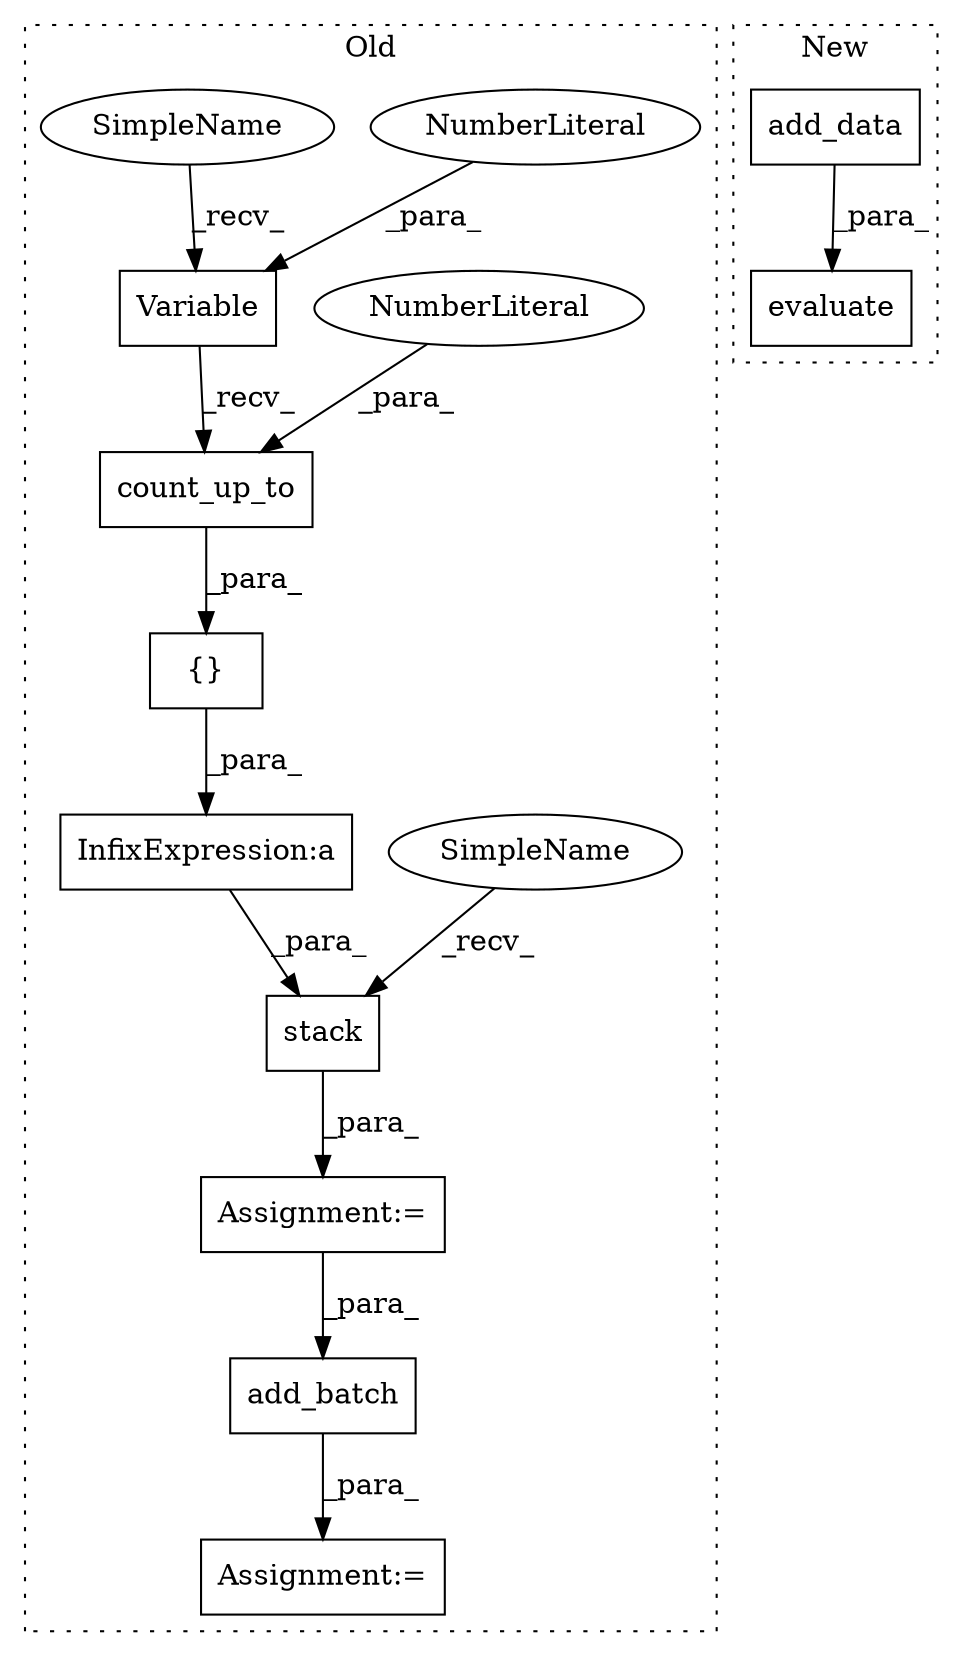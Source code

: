 digraph G {
subgraph cluster0 {
1 [label="stack" a="32" s="9250,9318" l="6,1" shape="box"];
3 [label="InfixExpression:a" a="27" s="9305" l="3" shape="box"];
5 [label="Assignment:=" a="7" s="9331" l="1" shape="box"];
6 [label="Assignment:=" a="7" s="9238" l="1" shape="box"];
7 [label="add_batch" a="32" s="9346,9362" l="10,1" shape="box"];
8 [label="{}" a="4" s="9265,9304" l="1,1" shape="box"];
9 [label="Variable" a="32" s="9277,9287" l="9,1" shape="box"];
10 [label="NumberLiteral" a="34" s="9286" l="1" shape="ellipse"];
11 [label="count_up_to" a="32" s="9289,9303" l="12,1" shape="box"];
12 [label="NumberLiteral" a="34" s="9301" l="2" shape="ellipse"];
13 [label="SimpleName" a="42" s="9239" l="10" shape="ellipse"];
14 [label="SimpleName" a="42" s="9266" l="10" shape="ellipse"];
label = "Old";
style="dotted";
}
subgraph cluster1 {
2 [label="evaluate" a="32" s="9522,9541" l="9,1" shape="box"];
4 [label="add_data" a="32" s="9531" l="10" shape="box"];
label = "New";
style="dotted";
}
1 -> 6 [label="_para_"];
3 -> 1 [label="_para_"];
4 -> 2 [label="_para_"];
6 -> 7 [label="_para_"];
7 -> 5 [label="_para_"];
8 -> 3 [label="_para_"];
9 -> 11 [label="_recv_"];
10 -> 9 [label="_para_"];
11 -> 8 [label="_para_"];
12 -> 11 [label="_para_"];
13 -> 1 [label="_recv_"];
14 -> 9 [label="_recv_"];
}